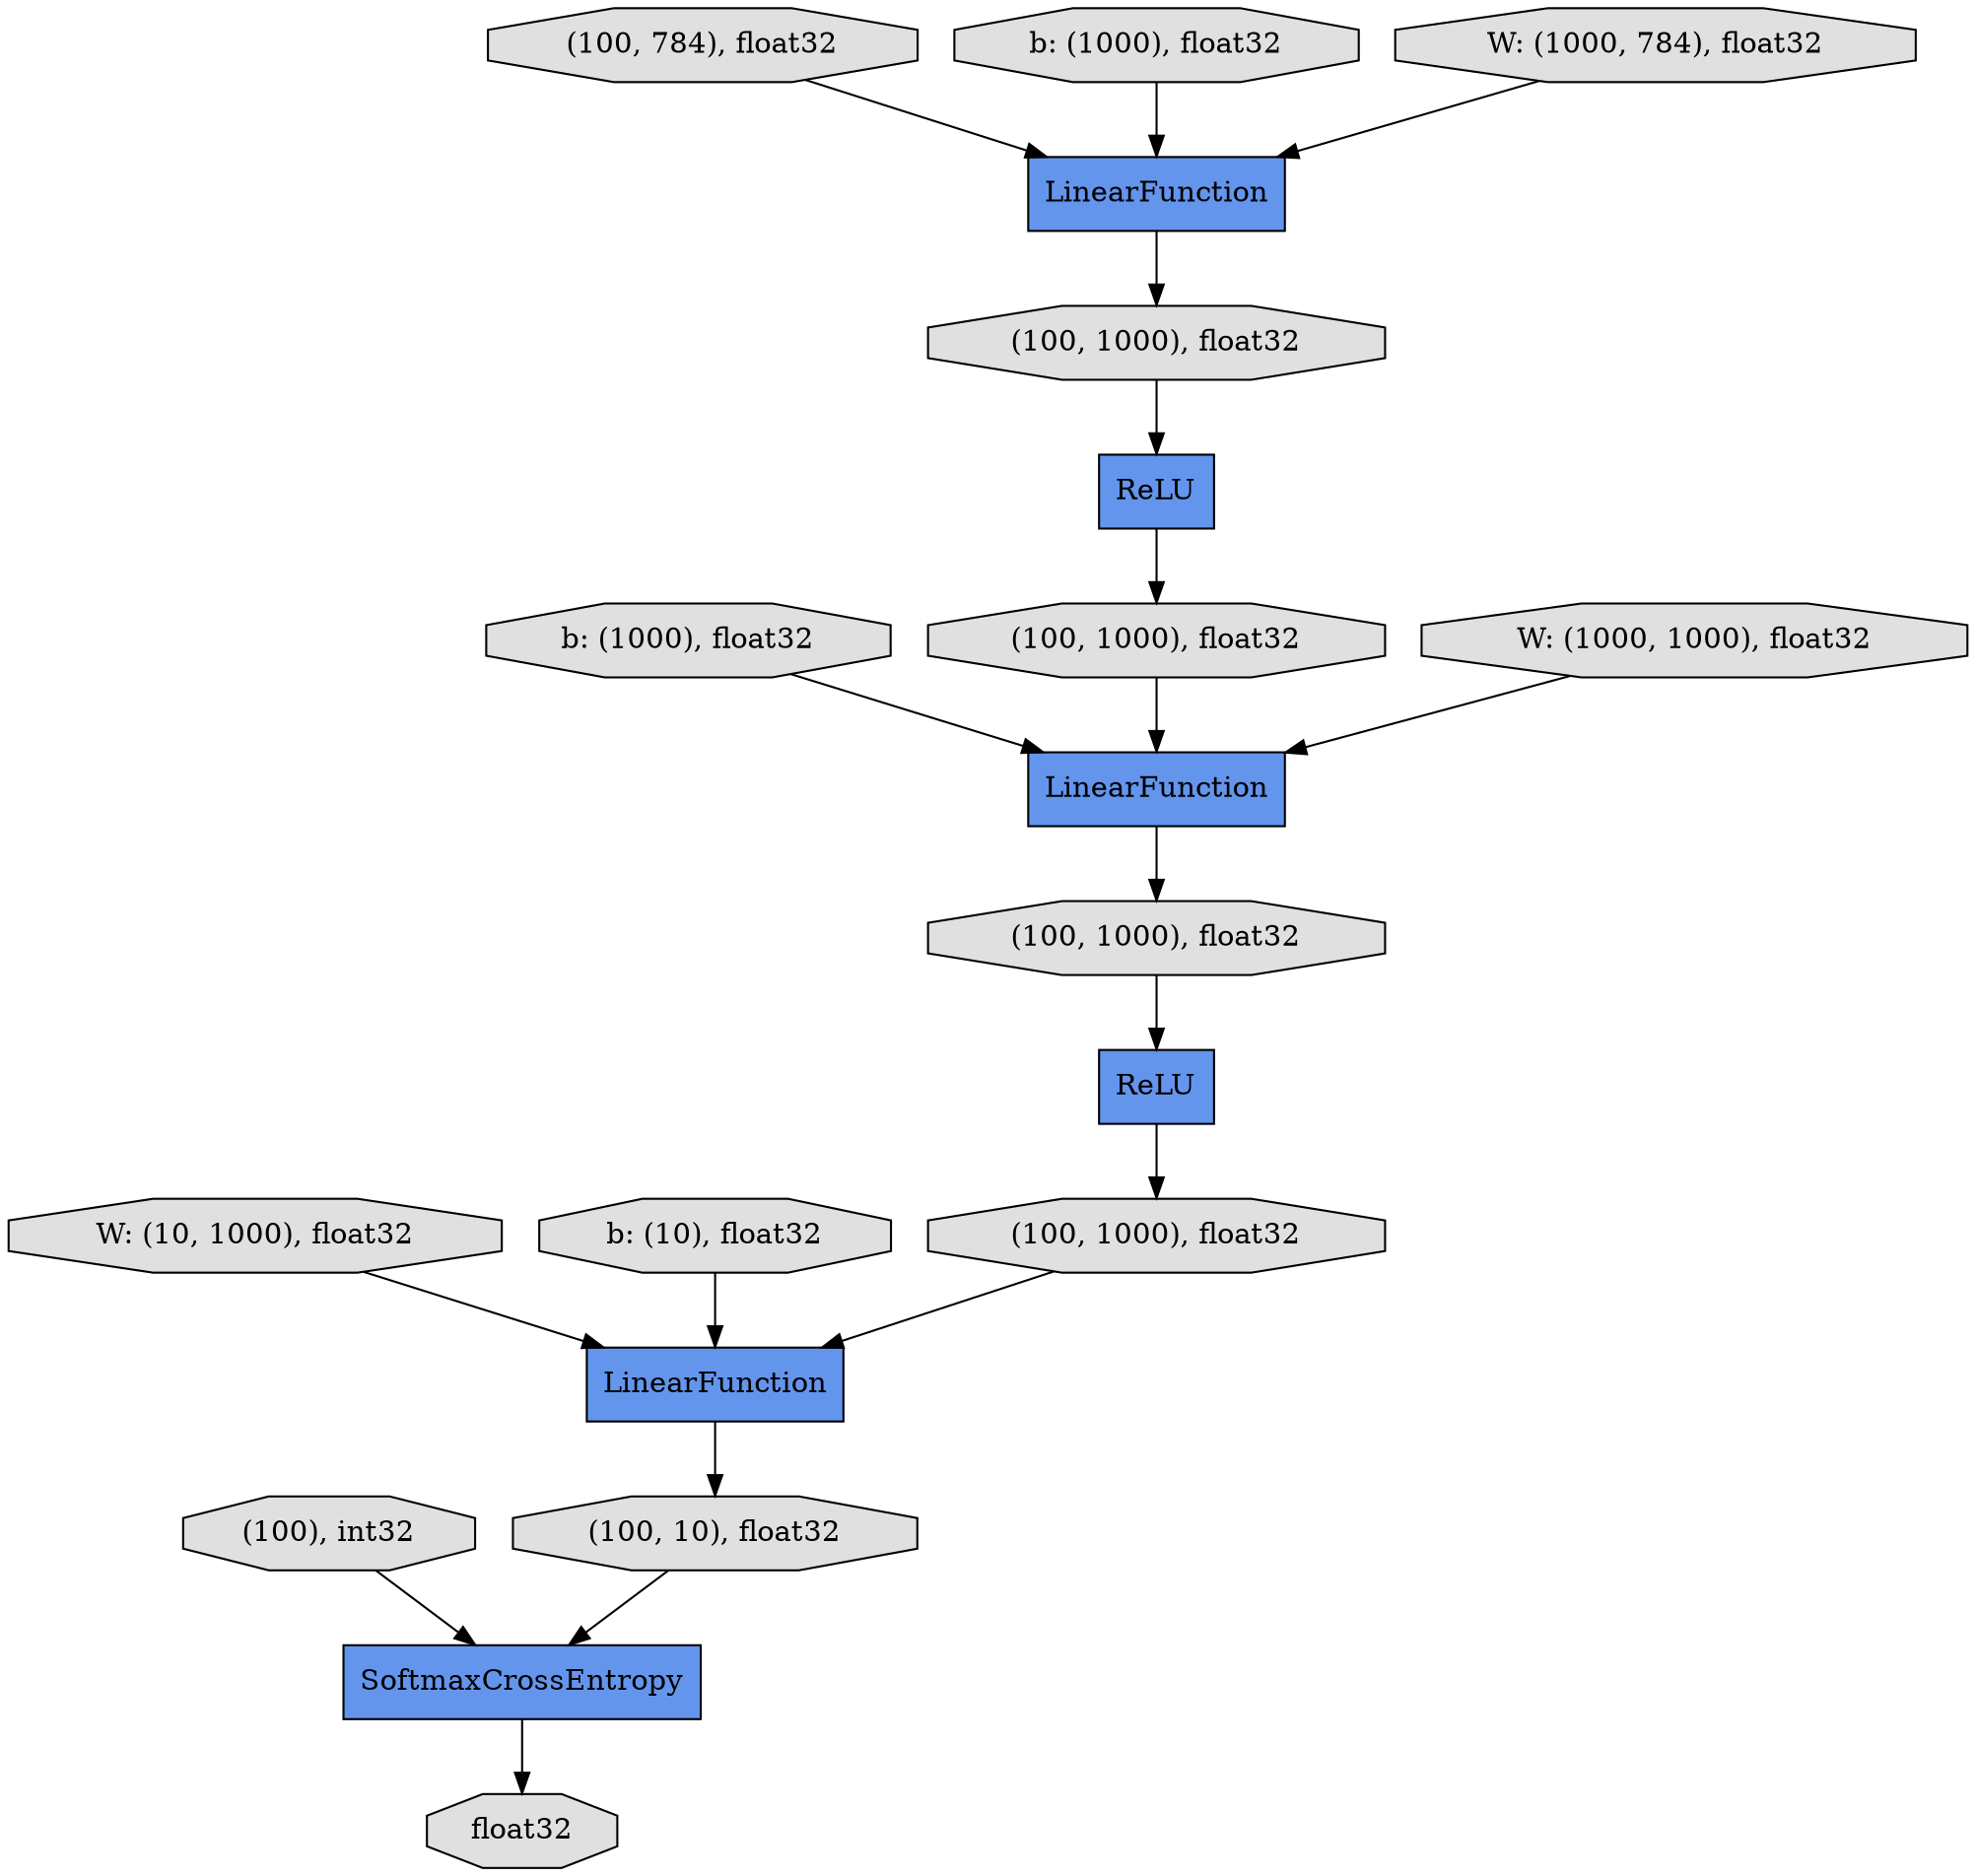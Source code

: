 digraph graphname{rankdir=TB;2521212258848 [label="(100, 1000), float32",fillcolor="#E0E0E0",style="filled",shape="octagon"];2521212258344 [label="(100, 1000), float32",fillcolor="#E0E0E0",style="filled",shape="octagon"];2521212045352 [label="b: (1000), float32",fillcolor="#E0E0E0",style="filled",shape="octagon"];2521212258400 [label="ReLU",fillcolor="#6495ED",style="filled",shape="record"];2521212045464 [label="LinearFunction",fillcolor="#6495ED",style="filled",shape="record"];2521212258456 [label="(100, 1000), float32",fillcolor="#E0E0E0",style="filled",shape="octagon"];2521212045240 [label="LinearFunction",fillcolor="#6495ED",style="filled",shape="record"];2521212259016 [label="W: (10, 1000), float32",fillcolor="#E0E0E0",style="filled",shape="octagon"];2521212258512 [label="(100, 1000), float32",fillcolor="#E0E0E0",style="filled",shape="octagon"];2521212045016 [label="LinearFunction",fillcolor="#6495ED",style="filled",shape="record"];2521212257952 [label="(100, 784), float32",fillcolor="#E0E0E0",style="filled",shape="octagon"];2521212259072 [label="SoftmaxCrossEntropy",fillcolor="#6495ED",style="filled",shape="record"];2521212258064 [label="(100), int32",fillcolor="#E0E0E0",style="filled",shape="octagon"];2521212045576 [label="b: (10), float32",fillcolor="#E0E0E0",style="filled",shape="octagon"];2521212258624 [label="(100, 10), float32",fillcolor="#E0E0E0",style="filled",shape="octagon"];2521212045128 [label="b: (1000), float32",fillcolor="#E0E0E0",style="filled",shape="octagon"];2521212259184 [label="float32",fillcolor="#E0E0E0",style="filled",shape="octagon"];2521212258680 [label="W: (1000, 1000), float32",fillcolor="#E0E0E0",style="filled",shape="octagon"];2521212258736 [label="ReLU",fillcolor="#6495ED",style="filled",shape="record"];2521212258288 [label="W: (1000, 784), float32",fillcolor="#E0E0E0",style="filled",shape="octagon"];2521212045128 -> 2521212045016;2521212045016 -> 2521212258456;2521212258848 -> 2521212045464;2521212045464 -> 2521212258624;2521212045576 -> 2521212045464;2521212258736 -> 2521212258848;2521212258456 -> 2521212258400;2521212257952 -> 2521212045016;2521212258680 -> 2521212045240;2521212259072 -> 2521212259184;2521212258512 -> 2521212045240;2521212045352 -> 2521212045240;2521212258288 -> 2521212045016;2521212258400 -> 2521212258512;2521212045240 -> 2521212258344;2521212258064 -> 2521212259072;2521212259016 -> 2521212045464;2521212258344 -> 2521212258736;2521212258624 -> 2521212259072;}